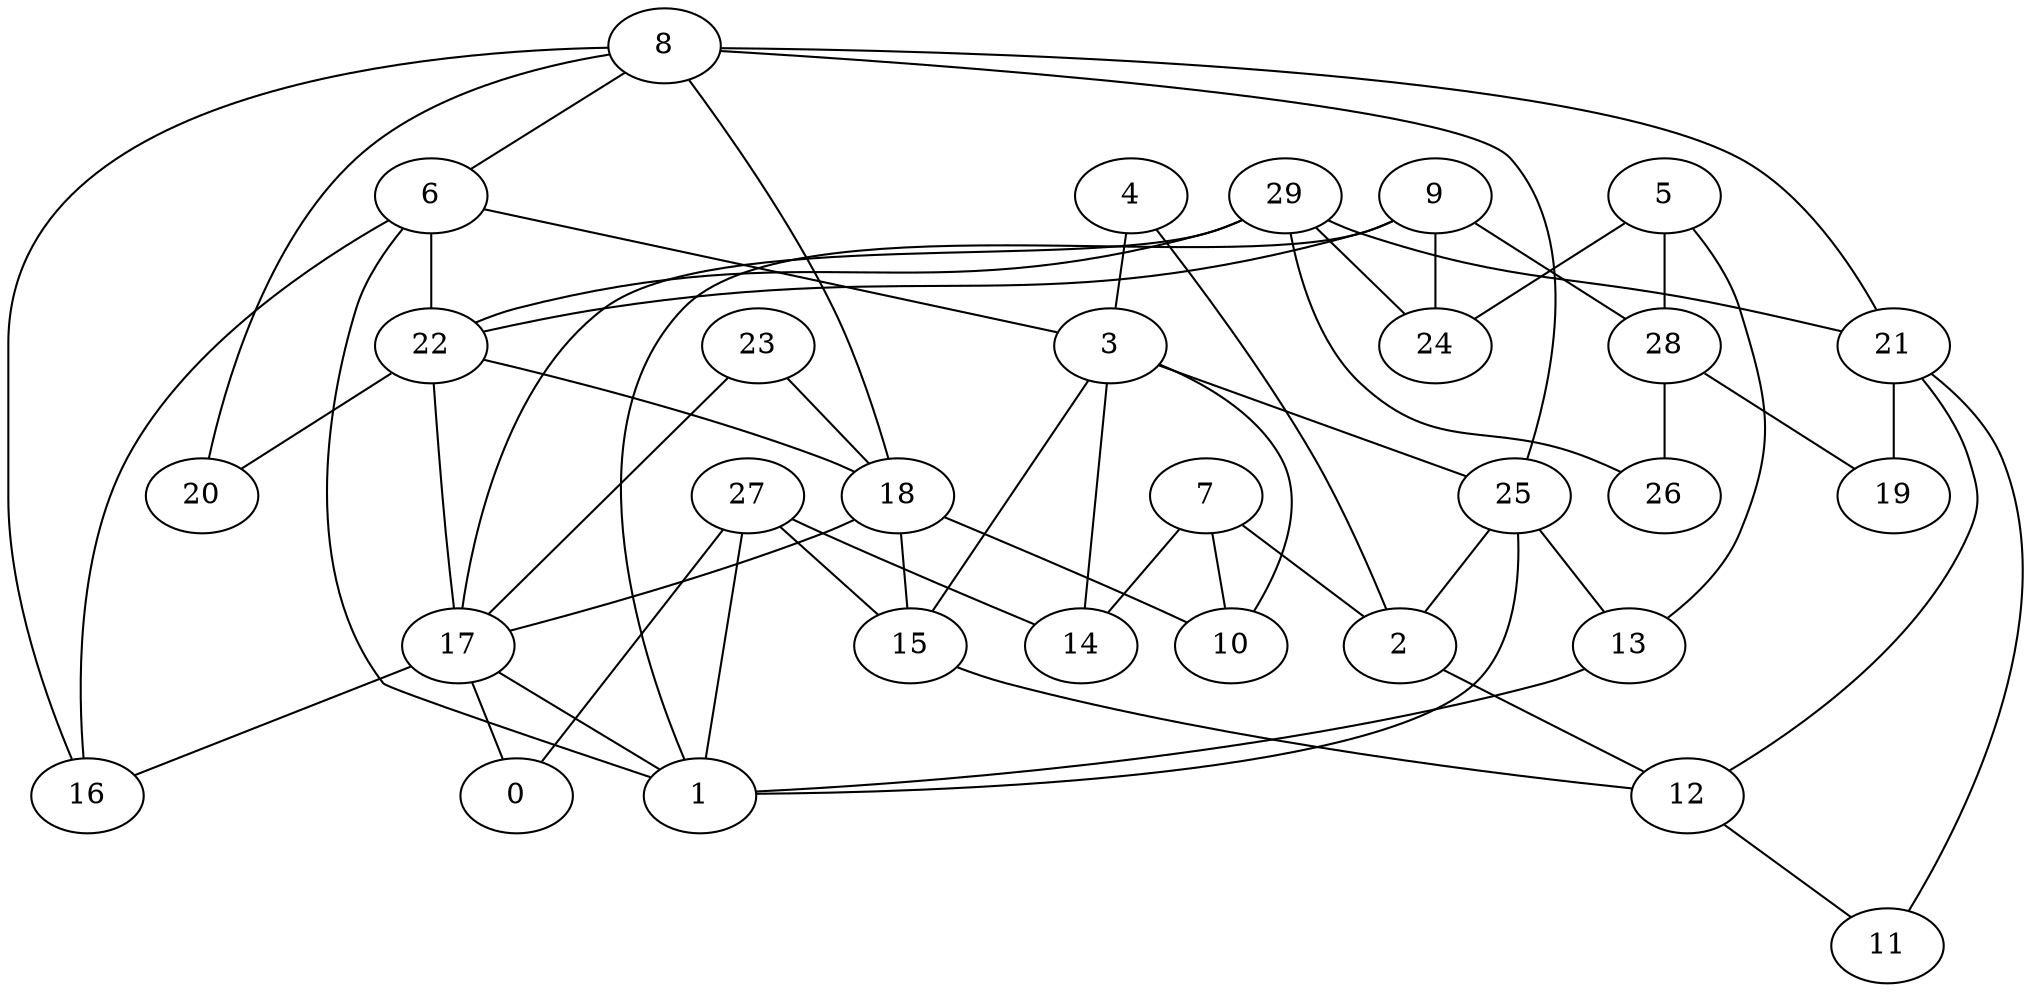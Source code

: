 digraph GG_graph {

subgraph G_graph {
edge [color = black]
"4" -> "3" [dir = none]
"4" -> "2" [dir = none]
"13" -> "1" [dir = none]
"15" -> "12" [dir = none]
"29" -> "26" [dir = none]
"29" -> "22" [dir = none]
"29" -> "17" [dir = none]
"29" -> "21" [dir = none]
"29" -> "24" [dir = none]
"9" -> "24" [dir = none]
"9" -> "28" [dir = none]
"9" -> "1" [dir = none]
"9" -> "22" [dir = none]
"22" -> "20" [dir = none]
"22" -> "18" [dir = none]
"22" -> "17" [dir = none]
"18" -> "17" [dir = none]
"18" -> "10" [dir = none]
"18" -> "15" [dir = none]
"27" -> "1" [dir = none]
"27" -> "0" [dir = none]
"27" -> "15" [dir = none]
"27" -> "14" [dir = none]
"17" -> "1" [dir = none]
"17" -> "0" [dir = none]
"17" -> "16" [dir = none]
"28" -> "19" [dir = none]
"28" -> "26" [dir = none]
"7" -> "10" [dir = none]
"7" -> "14" [dir = none]
"7" -> "2" [dir = none]
"6" -> "22" [dir = none]
"6" -> "1" [dir = none]
"6" -> "3" [dir = none]
"6" -> "16" [dir = none]
"3" -> "14" [dir = none]
"3" -> "25" [dir = none]
"3" -> "15" [dir = none]
"3" -> "10" [dir = none]
"5" -> "13" [dir = none]
"5" -> "24" [dir = none]
"5" -> "28" [dir = none]
"8" -> "16" [dir = none]
"8" -> "25" [dir = none]
"8" -> "18" [dir = none]
"8" -> "21" [dir = none]
"8" -> "6" [dir = none]
"8" -> "20" [dir = none]
"21" -> "12" [dir = none]
"21" -> "11" [dir = none]
"21" -> "19" [dir = none]
"23" -> "17" [dir = none]
"23" -> "18" [dir = none]
"12" -> "11" [dir = none]
"25" -> "1" [dir = none]
"25" -> "13" [dir = none]
"25" -> "2" [dir = none]
"2" -> "12" [dir = none]
}

}
